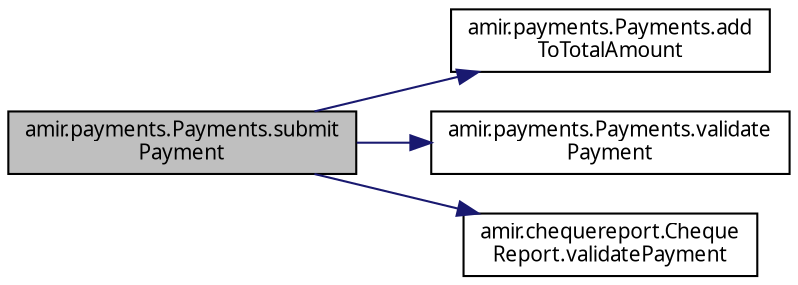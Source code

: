 digraph "amir.payments.Payments.submitPayment"
{
 // LATEX_PDF_SIZE
  edge [fontname="FreeSans.ttf",fontsize="10",labelfontname="FreeSans.ttf",labelfontsize="10"];
  node [fontname="FreeSans.ttf",fontsize="10",shape=record];
  rankdir="LR";
  Node1 [label="amir.payments.Payments.submit\lPayment",height=0.2,width=0.4,color="black", fillcolor="grey75", style="filled", fontcolor="black",tooltip=" "];
  Node1 -> Node2 [color="midnightblue",fontsize="10",style="solid",fontname="FreeSans.ttf"];
  Node2 [label="amir.payments.Payments.add\lToTotalAmount",height=0.2,width=0.4,color="black", fillcolor="white", style="filled",URL="$classamir_1_1payments_1_1_payments.html#a63d668794152b22bd2885faa610fd727",tooltip=" "];
  Node1 -> Node3 [color="midnightblue",fontsize="10",style="solid",fontname="FreeSans.ttf"];
  Node3 [label="amir.payments.Payments.validate\lPayment",height=0.2,width=0.4,color="black", fillcolor="white", style="filled",URL="$classamir_1_1payments_1_1_payments.html#a2a4021b483d1ff41caaea35cb52b7e39",tooltip=" "];
  Node1 -> Node4 [color="midnightblue",fontsize="10",style="solid",fontname="FreeSans.ttf"];
  Node4 [label="amir.chequereport.Cheque\lReport.validatePayment",height=0.2,width=0.4,color="black", fillcolor="white", style="filled",URL="$classamir_1_1chequereport_1_1_cheque_report.html#a2c59b9269dc2c52d1a6f10078cebb625",tooltip=" "];
}

